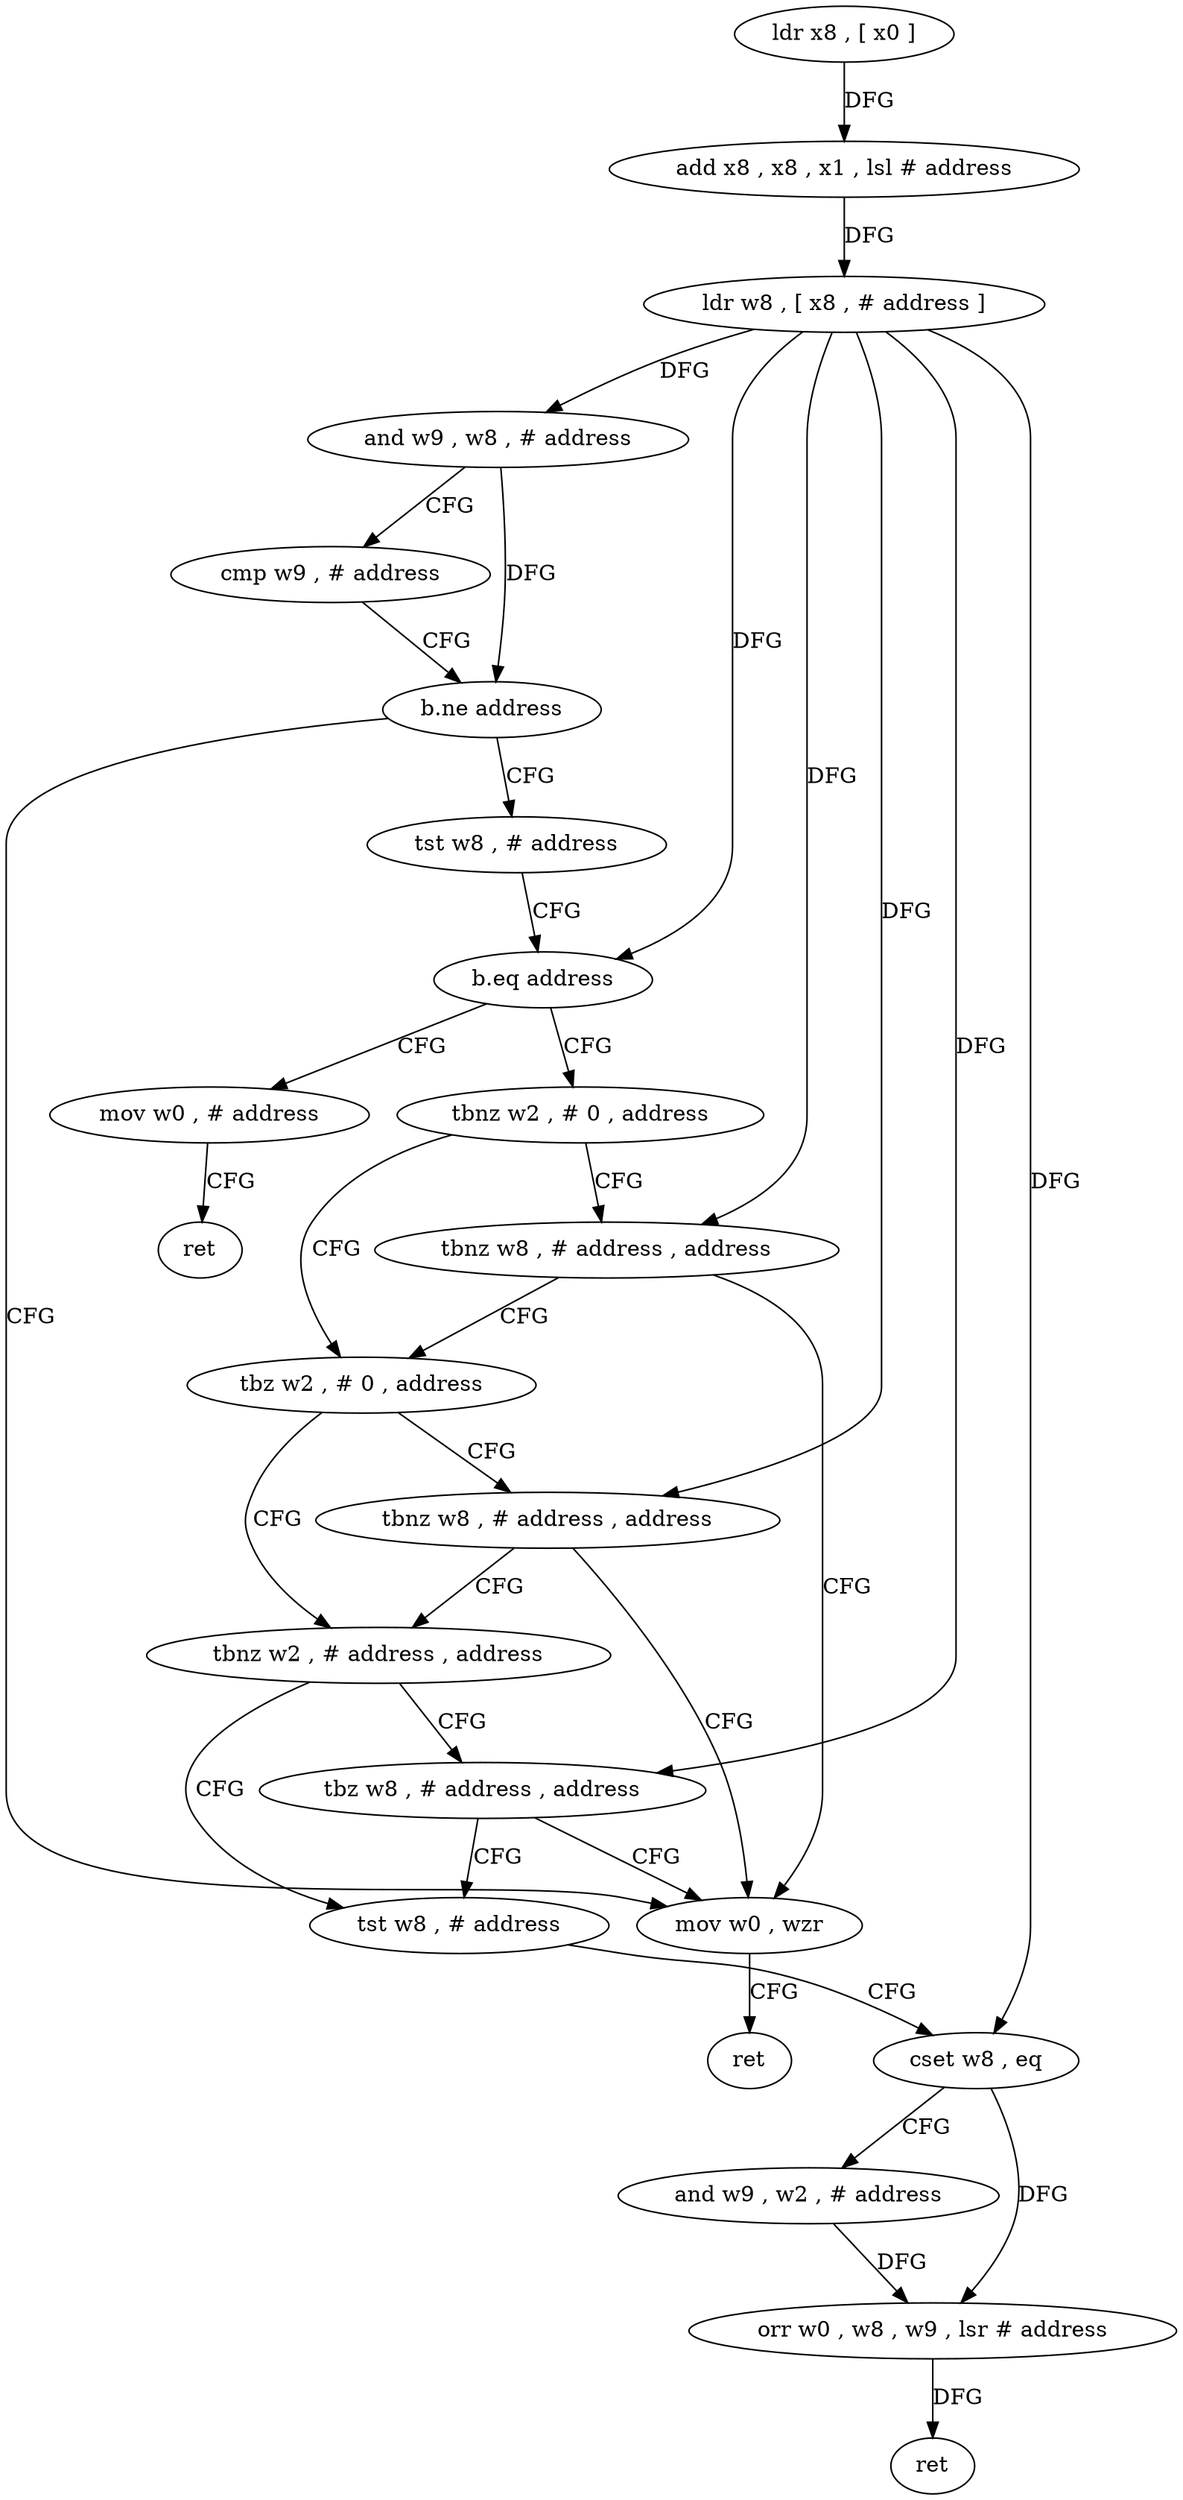 digraph "func" {
"4258708" [label = "ldr x8 , [ x0 ]" ]
"4258712" [label = "add x8 , x8 , x1 , lsl # address" ]
"4258716" [label = "ldr w8 , [ x8 , # address ]" ]
"4258720" [label = "and w9 , w8 , # address" ]
"4258724" [label = "cmp w9 , # address" ]
"4258728" [label = "b.ne address" ]
"4258764" [label = "mov w0 , wzr" ]
"4258732" [label = "tst w8 , # address" ]
"4258768" [label = "ret" ]
"4258736" [label = "b.eq address" ]
"4258772" [label = "mov w0 , # address" ]
"4258740" [label = "tbnz w2 , # 0 , address" ]
"4258776" [label = "ret" ]
"4258748" [label = "tbz w2 , # 0 , address" ]
"4258744" [label = "tbnz w8 , # address , address" ]
"4258756" [label = "tbnz w2 , # address , address" ]
"4258752" [label = "tbnz w8 , # address , address" ]
"4258780" [label = "tst w8 , # address" ]
"4258760" [label = "tbz w8 , # address , address" ]
"4258784" [label = "cset w8 , eq" ]
"4258788" [label = "and w9 , w2 , # address" ]
"4258792" [label = "orr w0 , w8 , w9 , lsr # address" ]
"4258796" [label = "ret" ]
"4258708" -> "4258712" [ label = "DFG" ]
"4258712" -> "4258716" [ label = "DFG" ]
"4258716" -> "4258720" [ label = "DFG" ]
"4258716" -> "4258736" [ label = "DFG" ]
"4258716" -> "4258744" [ label = "DFG" ]
"4258716" -> "4258752" [ label = "DFG" ]
"4258716" -> "4258784" [ label = "DFG" ]
"4258716" -> "4258760" [ label = "DFG" ]
"4258720" -> "4258724" [ label = "CFG" ]
"4258720" -> "4258728" [ label = "DFG" ]
"4258724" -> "4258728" [ label = "CFG" ]
"4258728" -> "4258764" [ label = "CFG" ]
"4258728" -> "4258732" [ label = "CFG" ]
"4258764" -> "4258768" [ label = "CFG" ]
"4258732" -> "4258736" [ label = "CFG" ]
"4258736" -> "4258772" [ label = "CFG" ]
"4258736" -> "4258740" [ label = "CFG" ]
"4258772" -> "4258776" [ label = "CFG" ]
"4258740" -> "4258748" [ label = "CFG" ]
"4258740" -> "4258744" [ label = "CFG" ]
"4258748" -> "4258756" [ label = "CFG" ]
"4258748" -> "4258752" [ label = "CFG" ]
"4258744" -> "4258764" [ label = "CFG" ]
"4258744" -> "4258748" [ label = "CFG" ]
"4258756" -> "4258780" [ label = "CFG" ]
"4258756" -> "4258760" [ label = "CFG" ]
"4258752" -> "4258764" [ label = "CFG" ]
"4258752" -> "4258756" [ label = "CFG" ]
"4258780" -> "4258784" [ label = "CFG" ]
"4258760" -> "4258780" [ label = "CFG" ]
"4258760" -> "4258764" [ label = "CFG" ]
"4258784" -> "4258788" [ label = "CFG" ]
"4258784" -> "4258792" [ label = "DFG" ]
"4258788" -> "4258792" [ label = "DFG" ]
"4258792" -> "4258796" [ label = "DFG" ]
}
